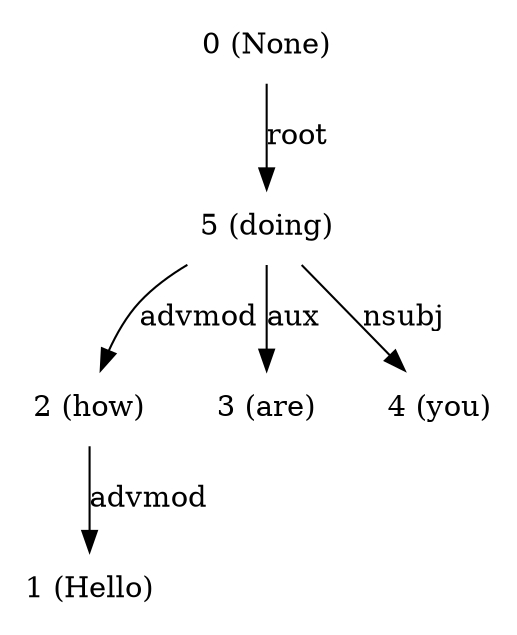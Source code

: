 
digraph G{
edge [dir=forward]
node [shape=plaintext]

0 [label="0 (None)"]
0 -> 5 [label="root"]
1 [label="1 (Hello)"]
2 [label="2 (how)"]
2 -> 1 [label="advmod"]
3 [label="3 (are)"]
4 [label="4 (you)"]
5 [label="5 (doing)"]
5 -> 3 [label="aux"]
5 -> 2 [label="advmod"]
5 -> 4 [label="nsubj"]
}
